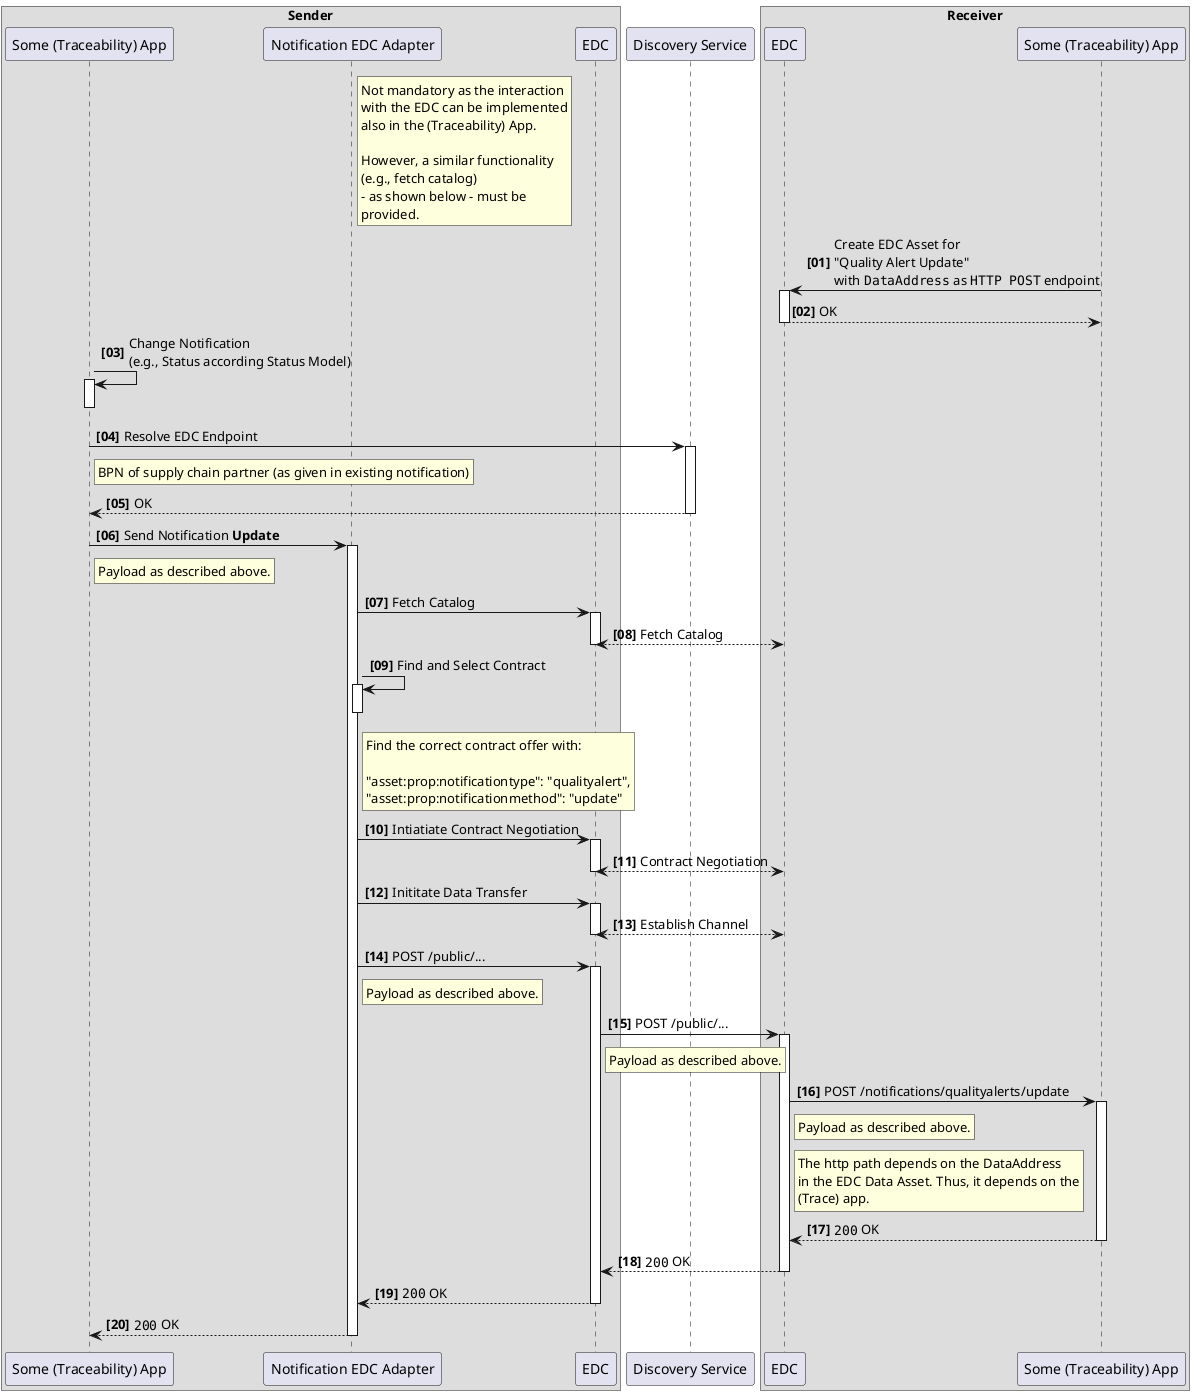 @startuml

autonumber "<B>[00]"
autoactivate on

box "Sender"
participant "Some (Traceability) App" as TraceApp1 order 0
participant "Notification EDC Adapter" as NAdapter order 1
rnote right NAdapter
Not mandatory as the interaction
with the EDC can be implemented
also in the (Traceability) App.

However, a similar functionality
(e.g., fetch catalog)
- as shown below - must be
provided.
end rnote
participant "EDC" as SEDC order 2
end box
participant "Discovery Service" as SD order 3
box "Receiver"
participant "EDC" as REDC order 4
participant "Some (Traceability) App" as TraceApp2 order 5
end box
TraceApp2 -> REDC: Create EDC Asset for \n"Quality Alert Update"\nwith ""DataAddress"" as ""HTTP POST"" endpoint
return OK
TraceApp1 -> TraceApp1: Change Notification\n(e.g., Status according Status Model)
deactivate TraceApp1
TraceApp1 -> SD: Resolve EDC Endpoint
rnote right TraceApp1
BPN of supply chain partner (as given in existing notification)
end rnote
return OK
TraceApp1 -> NAdapter: Send Notification **Update**
rnote right TraceApp1
Payload as described above.
end rnote
NAdapter -> SEDC: Fetch Catalog
SEDC <-[dashed]-> REDC: Fetch Catalog
NAdapter -> NAdapter: Find and Select Contract
rnote right NAdapter
Find the correct contract offer with:

"asset:prop:notificationtype": "qualityalert",
"asset:prop:notificationmethod": "update"
end rnote
deactivate NAdapter
NAdapter -> SEDC: Intiatiate Contract Negotiation
SEDC <-[dashed]-> REDC: Contract Negotiation
NAdapter -> SEDC: Inititate Data Transfer
SEDC <-[dashed]-> REDC: Establish Channel
NAdapter -> SEDC: POST /public/...
rnote right NAdapter
Payload as described above.
end rnote
SEDC -> REDC: POST /public/...
rnote right SEDC
Payload as described above.
end rnote
REDC -> TraceApp2: POST /notifications/qualityalerts/update
rnote right REDC
Payload as described above.
end rnote
rnote right REDC
The http path depends on the DataAddress
in the EDC Data Asset. Thus, it depends on the
(Trace) app.
end rnote
TraceApp2 -[dashed]->REDC: ""200"" OK
REDC -[dashed]-> SEDC: ""200"" OK
SEDC -[dashed]-> NAdapter: ""200"" OK
NAdapter -[dashed]-> TraceApp1: ""200"" OK
@enduml